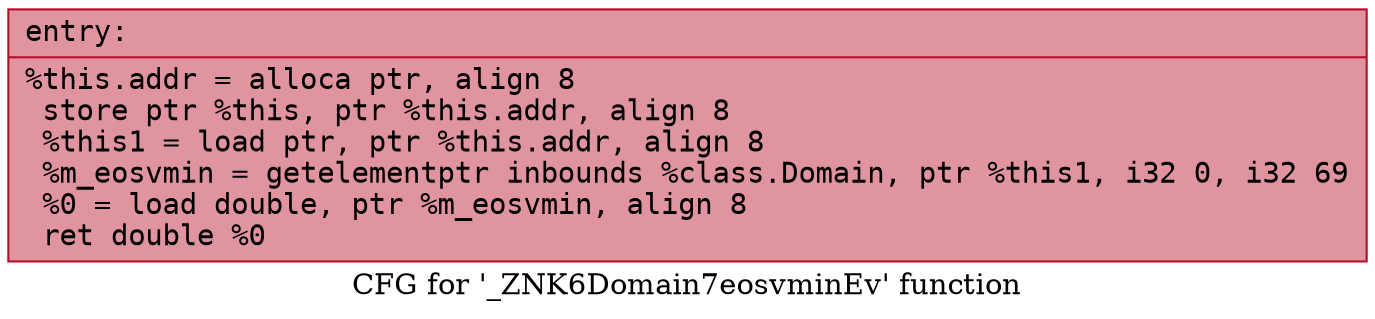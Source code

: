 digraph "CFG for '_ZNK6Domain7eosvminEv' function" {
	label="CFG for '_ZNK6Domain7eosvminEv' function";

	Node0x561418ca5c10 [shape=record,color="#b70d28ff", style=filled, fillcolor="#b70d2870" fontname="Courier",label="{entry:\l|  %this.addr = alloca ptr, align 8\l  store ptr %this, ptr %this.addr, align 8\l  %this1 = load ptr, ptr %this.addr, align 8\l  %m_eosvmin = getelementptr inbounds %class.Domain, ptr %this1, i32 0, i32 69\l  %0 = load double, ptr %m_eosvmin, align 8\l  ret double %0\l}"];
}
